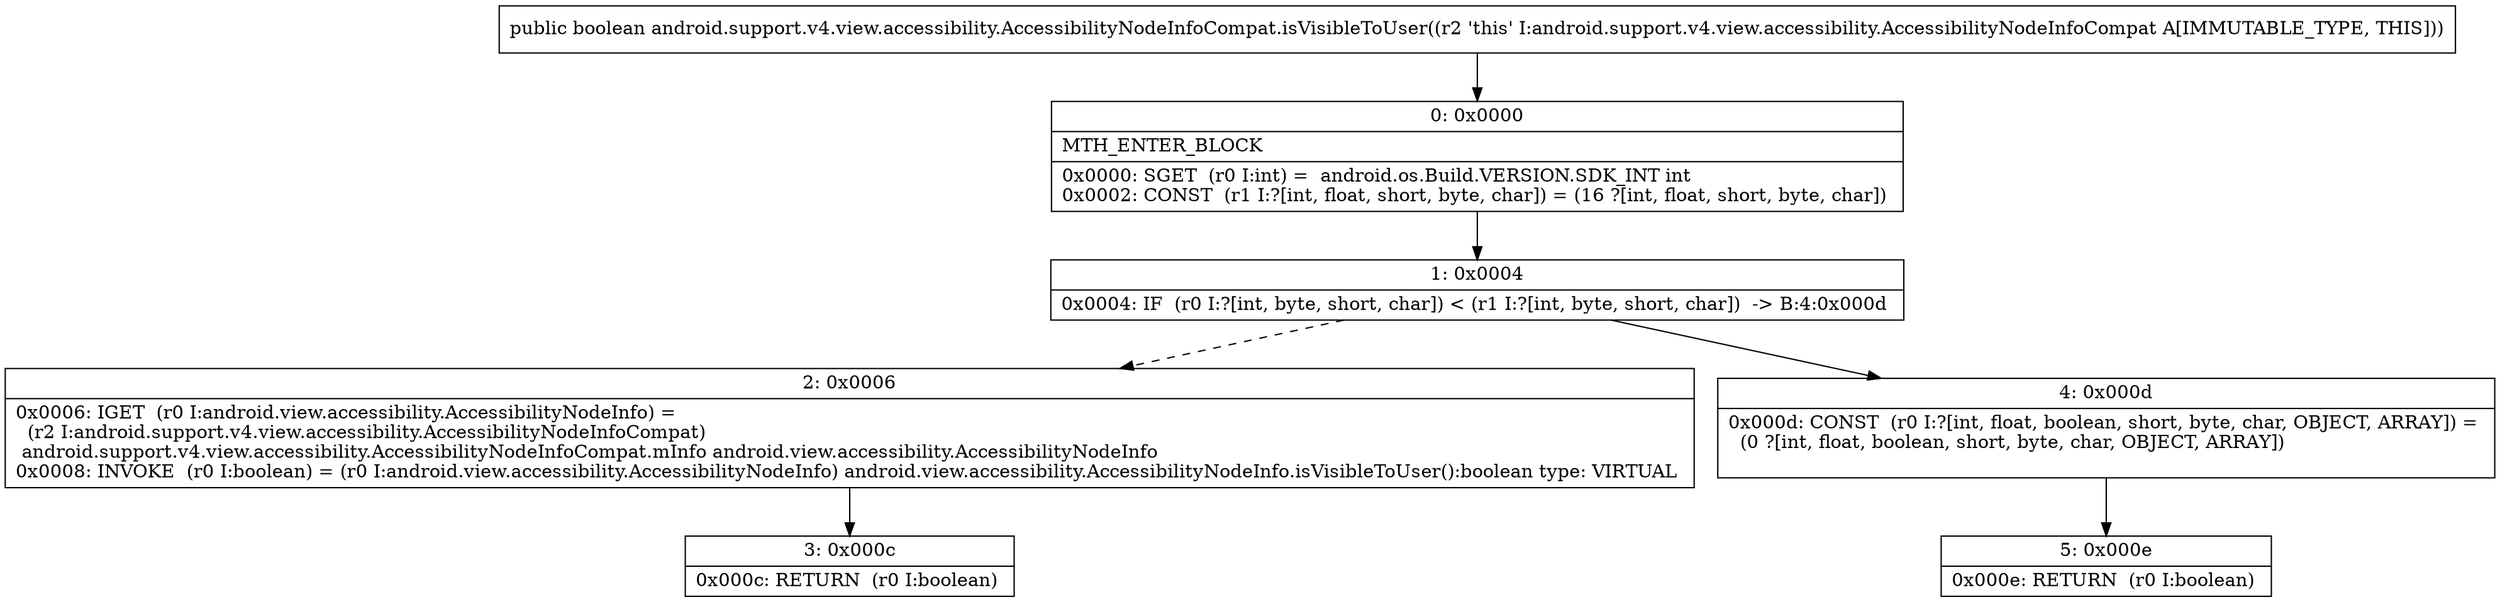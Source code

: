 digraph "CFG forandroid.support.v4.view.accessibility.AccessibilityNodeInfoCompat.isVisibleToUser()Z" {
Node_0 [shape=record,label="{0\:\ 0x0000|MTH_ENTER_BLOCK\l|0x0000: SGET  (r0 I:int) =  android.os.Build.VERSION.SDK_INT int \l0x0002: CONST  (r1 I:?[int, float, short, byte, char]) = (16 ?[int, float, short, byte, char]) \l}"];
Node_1 [shape=record,label="{1\:\ 0x0004|0x0004: IF  (r0 I:?[int, byte, short, char]) \< (r1 I:?[int, byte, short, char])  \-\> B:4:0x000d \l}"];
Node_2 [shape=record,label="{2\:\ 0x0006|0x0006: IGET  (r0 I:android.view.accessibility.AccessibilityNodeInfo) = \l  (r2 I:android.support.v4.view.accessibility.AccessibilityNodeInfoCompat)\l android.support.v4.view.accessibility.AccessibilityNodeInfoCompat.mInfo android.view.accessibility.AccessibilityNodeInfo \l0x0008: INVOKE  (r0 I:boolean) = (r0 I:android.view.accessibility.AccessibilityNodeInfo) android.view.accessibility.AccessibilityNodeInfo.isVisibleToUser():boolean type: VIRTUAL \l}"];
Node_3 [shape=record,label="{3\:\ 0x000c|0x000c: RETURN  (r0 I:boolean) \l}"];
Node_4 [shape=record,label="{4\:\ 0x000d|0x000d: CONST  (r0 I:?[int, float, boolean, short, byte, char, OBJECT, ARRAY]) = \l  (0 ?[int, float, boolean, short, byte, char, OBJECT, ARRAY])\l \l}"];
Node_5 [shape=record,label="{5\:\ 0x000e|0x000e: RETURN  (r0 I:boolean) \l}"];
MethodNode[shape=record,label="{public boolean android.support.v4.view.accessibility.AccessibilityNodeInfoCompat.isVisibleToUser((r2 'this' I:android.support.v4.view.accessibility.AccessibilityNodeInfoCompat A[IMMUTABLE_TYPE, THIS])) }"];
MethodNode -> Node_0;
Node_0 -> Node_1;
Node_1 -> Node_2[style=dashed];
Node_1 -> Node_4;
Node_2 -> Node_3;
Node_4 -> Node_5;
}

